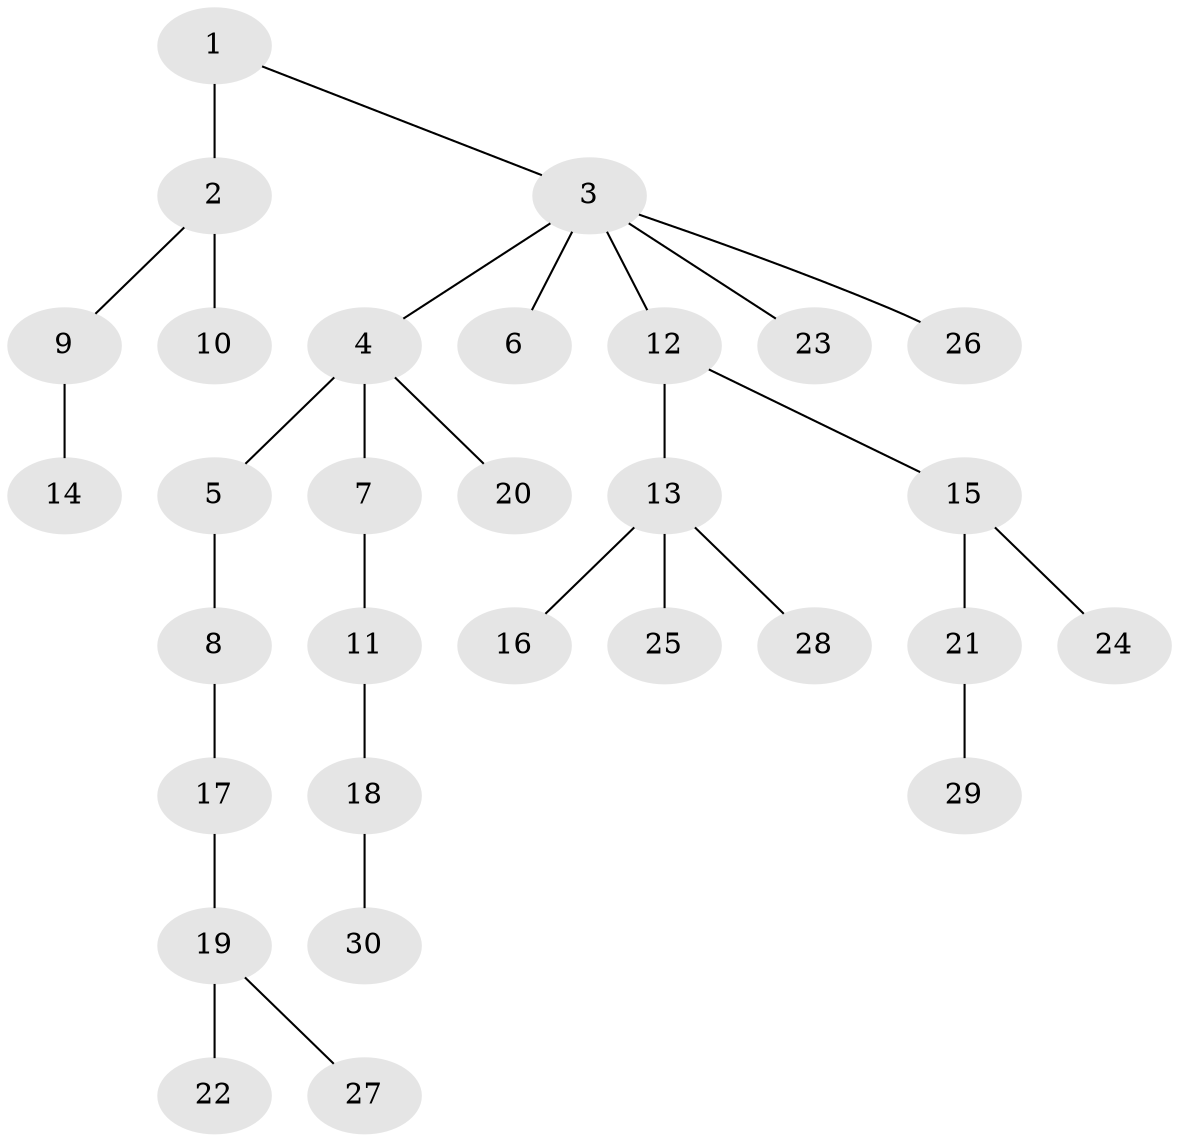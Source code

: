 // original degree distribution, {5: 0.030612244897959183, 3: 0.1326530612244898, 8: 0.01020408163265306, 2: 0.2755102040816326, 4: 0.08163265306122448, 1: 0.46938775510204084}
// Generated by graph-tools (version 1.1) at 2025/52/03/04/25 22:52:02]
// undirected, 30 vertices, 29 edges
graph export_dot {
  node [color=gray90,style=filled];
  1;
  2;
  3;
  4;
  5;
  6;
  7;
  8;
  9;
  10;
  11;
  12;
  13;
  14;
  15;
  16;
  17;
  18;
  19;
  20;
  21;
  22;
  23;
  24;
  25;
  26;
  27;
  28;
  29;
  30;
  1 -- 2 [weight=2.0];
  1 -- 3 [weight=1.0];
  2 -- 9 [weight=1.0];
  2 -- 10 [weight=1.0];
  3 -- 4 [weight=1.0];
  3 -- 6 [weight=1.0];
  3 -- 12 [weight=1.0];
  3 -- 23 [weight=1.0];
  3 -- 26 [weight=1.0];
  4 -- 5 [weight=1.0];
  4 -- 7 [weight=1.0];
  4 -- 20 [weight=1.0];
  5 -- 8 [weight=1.0];
  7 -- 11 [weight=3.0];
  8 -- 17 [weight=2.0];
  9 -- 14 [weight=1.0];
  11 -- 18 [weight=1.0];
  12 -- 13 [weight=1.0];
  12 -- 15 [weight=1.0];
  13 -- 16 [weight=1.0];
  13 -- 25 [weight=1.0];
  13 -- 28 [weight=1.0];
  15 -- 21 [weight=1.0];
  15 -- 24 [weight=1.0];
  17 -- 19 [weight=1.0];
  18 -- 30 [weight=1.0];
  19 -- 22 [weight=3.0];
  19 -- 27 [weight=1.0];
  21 -- 29 [weight=2.0];
}

